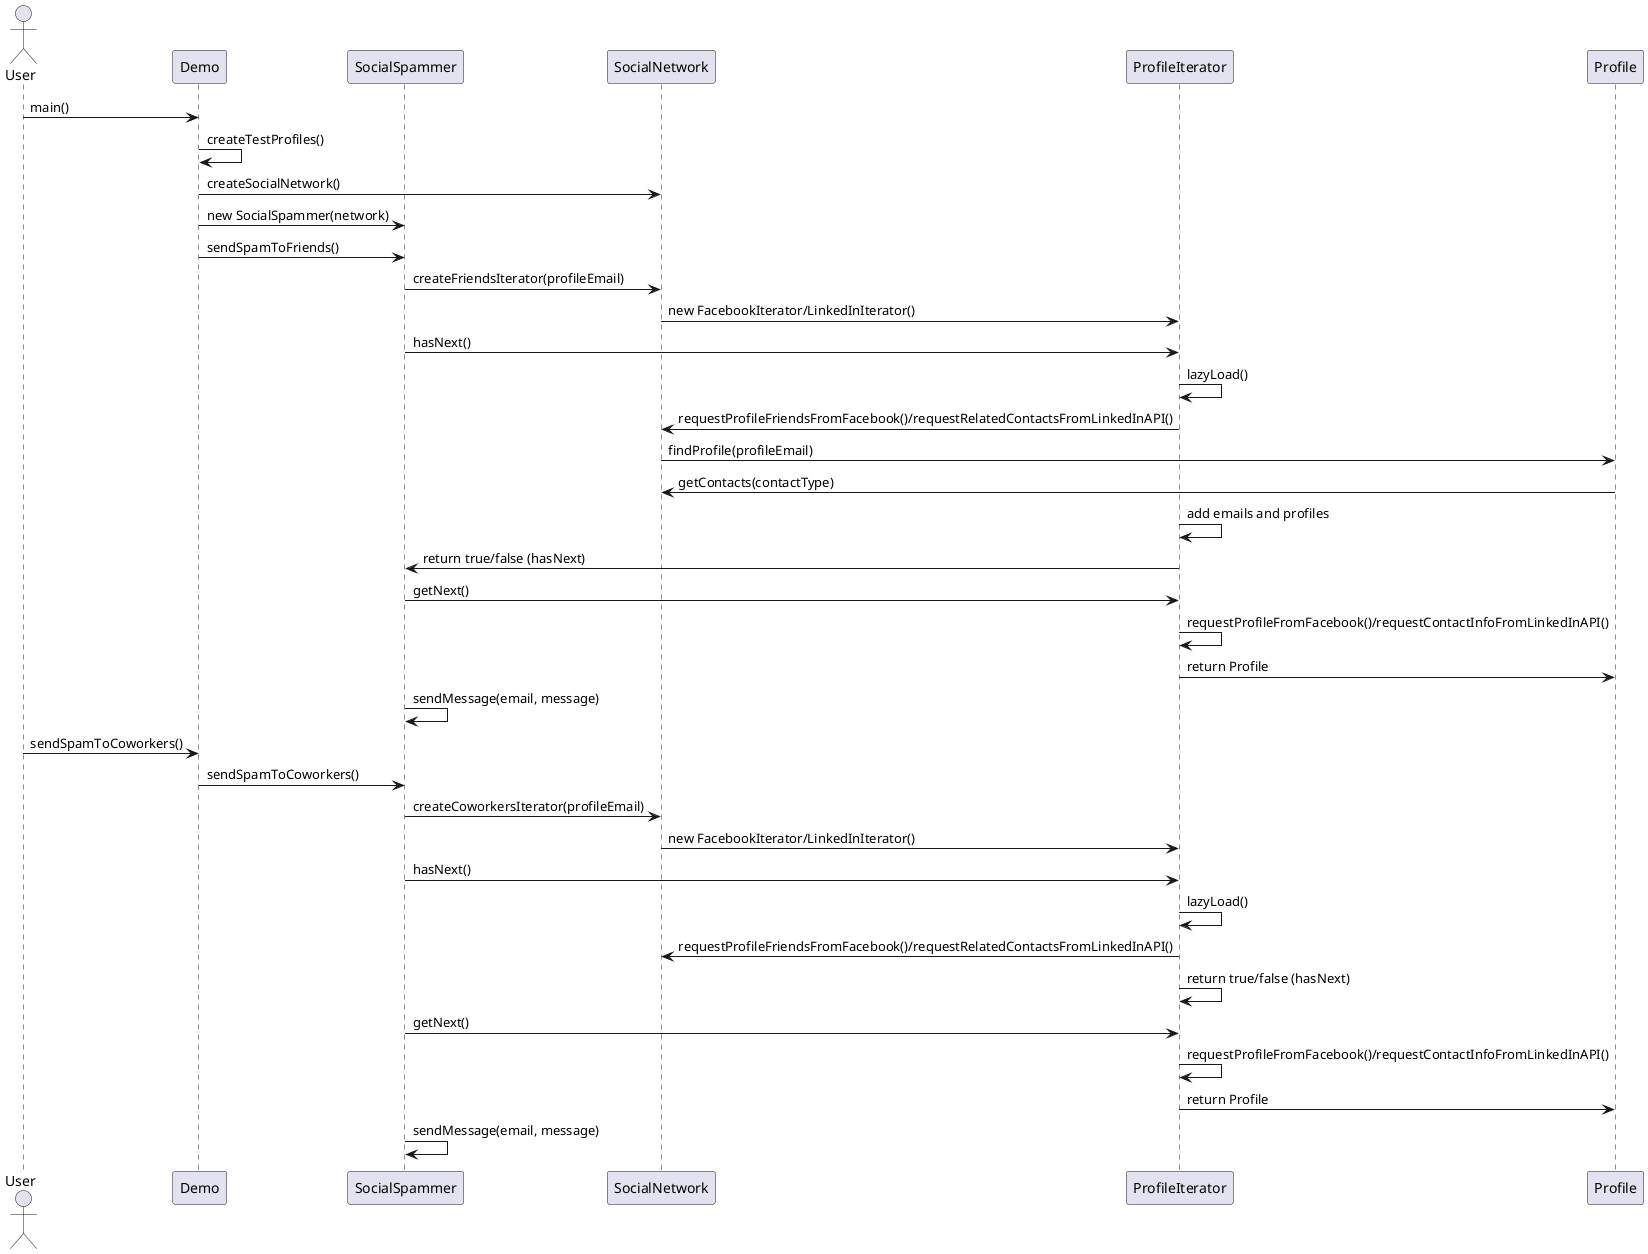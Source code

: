@startuml
actor User as user
participant Demo
participant SocialSpammer
participant SocialNetwork
participant ProfileIterator
participant Profile

user -> Demo: main()
Demo -> Demo: createTestProfiles()
Demo -> SocialNetwork: createSocialNetwork()
Demo -> SocialSpammer: new SocialSpammer(network)
Demo -> SocialSpammer: sendSpamToFriends()
SocialSpammer -> SocialNetwork: createFriendsIterator(profileEmail)
SocialNetwork -> ProfileIterator: new FacebookIterator/LinkedInIterator()
SocialSpammer -> ProfileIterator: hasNext()
ProfileIterator -> ProfileIterator: lazyLoad()
ProfileIterator -> SocialNetwork: requestProfileFriendsFromFacebook()/requestRelatedContactsFromLinkedInAPI()
SocialNetwork -> Profile: findProfile(profileEmail)
Profile -> SocialNetwork: getContacts(contactType)
ProfileIterator -> ProfileIterator: add emails and profiles
ProfileIterator -> SocialSpammer: return true/false (hasNext)
SocialSpammer -> ProfileIterator: getNext()
ProfileIterator -> ProfileIterator: requestProfileFromFacebook()/requestContactInfoFromLinkedInAPI()
ProfileIterator -> Profile: return Profile
SocialSpammer -> SocialSpammer: sendMessage(email, message)

user -> Demo: sendSpamToCoworkers()
Demo -> SocialSpammer: sendSpamToCoworkers()
SocialSpammer -> SocialNetwork: createCoworkersIterator(profileEmail)
SocialNetwork -> ProfileIterator: new FacebookIterator/LinkedInIterator()
SocialSpammer -> ProfileIterator: hasNext()
ProfileIterator -> ProfileIterator: lazyLoad()
ProfileIterator -> SocialNetwork: requestProfileFriendsFromFacebook()/requestRelatedContactsFromLinkedInAPI()
ProfileIterator -> ProfileIterator: return true/false (hasNext)
SocialSpammer -> ProfileIterator: getNext()
ProfileIterator -> ProfileIterator: requestProfileFromFacebook()/requestContactInfoFromLinkedInAPI()
ProfileIterator -> Profile: return Profile
SocialSpammer -> SocialSpammer: sendMessage(email, message)

@enduml
